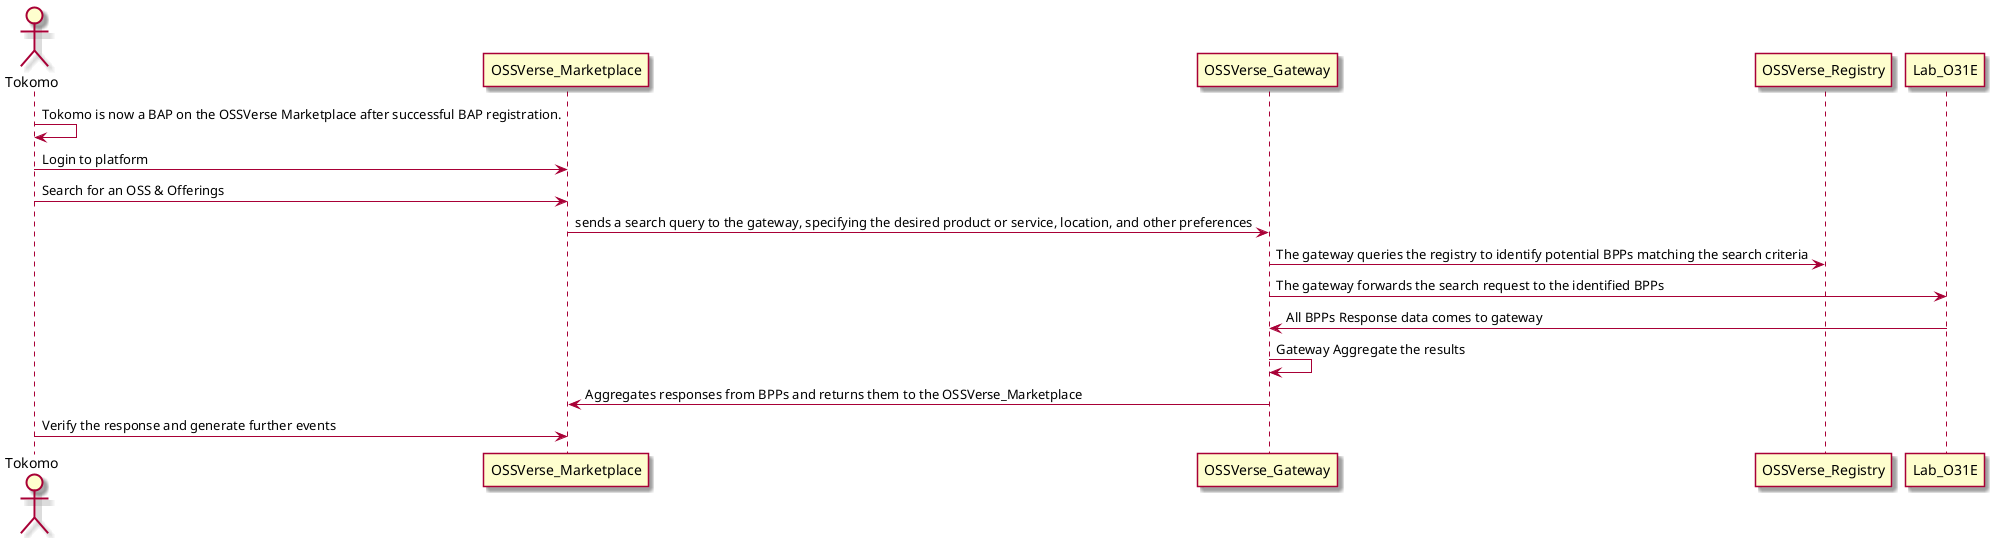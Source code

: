 @startuml

skin rose

actor Tokomo as Tokomo
Tokomo -> Tokomo: Tokomo is now a BAP on the OSSVerse Marketplace after successful BAP registration.

Tokomo -> OSSVerse_Marketplace: Login to platform
Tokomo -> OSSVerse_Marketplace: Search for an OSS & Offerings

OSSVerse_Marketplace -> OSSVerse_Gateway: sends a search query to the gateway, specifying the desired product or service, location, and other preferences
OSSVerse_Gateway -> OSSVerse_Registry: The gateway queries the registry to identify potential BPPs matching the search criteria

OSSVerse_Gateway-> Lab_O31E: The gateway forwards the search request to the identified BPPs
Lab_O31E -> OSSVerse_Gateway: All BPPs Response data comes to gateway
OSSVerse_Gateway -> OSSVerse_Gateway: Gateway Aggregate the results

OSSVerse_Gateway -> OSSVerse_Marketplace: Aggregates responses from BPPs and returns them to the OSSVerse_Marketplace

Tokomo -> OSSVerse_Marketplace: Verify the response and generate further events

@enduml

